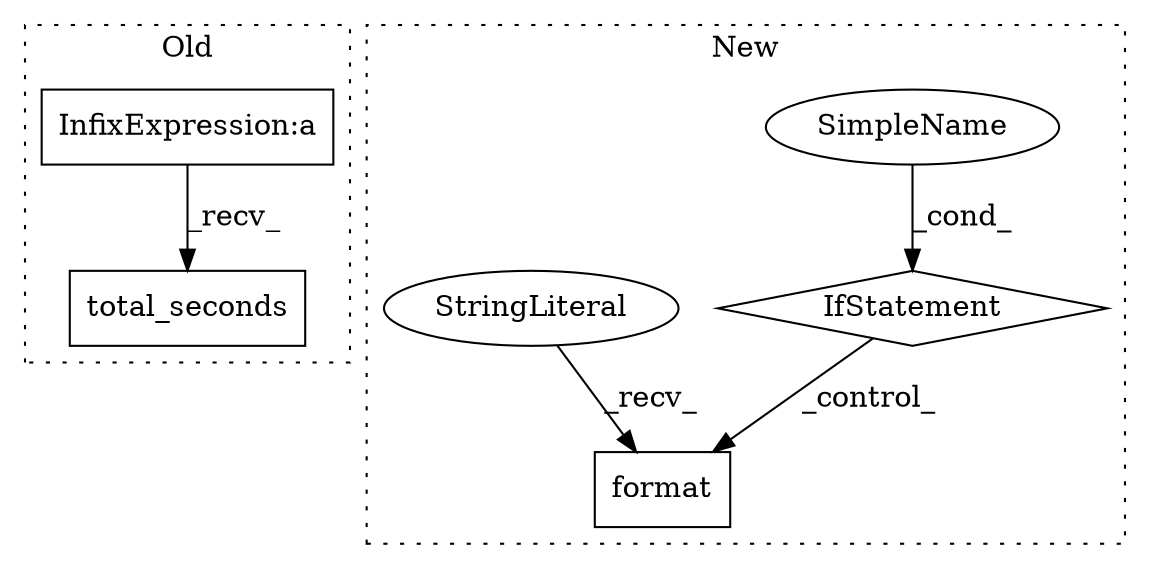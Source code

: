 digraph G {
subgraph cluster0 {
1 [label="total_seconds" a="32" s="29387" l="15" shape="box"];
4 [label="InfixExpression:a" a="27" s="29281" l="3" shape="box"];
label = "Old";
style="dotted";
}
subgraph cluster1 {
2 [label="format" a="32" s="30289,30302" l="7,1" shape="box"];
3 [label="IfStatement" a="25" s="30005,30030" l="4,2" shape="diamond"];
5 [label="SimpleName" a="42" s="" l="" shape="ellipse"];
6 [label="StringLiteral" a="45" s="30248" l="40" shape="ellipse"];
label = "New";
style="dotted";
}
3 -> 2 [label="_control_"];
4 -> 1 [label="_recv_"];
5 -> 3 [label="_cond_"];
6 -> 2 [label="_recv_"];
}